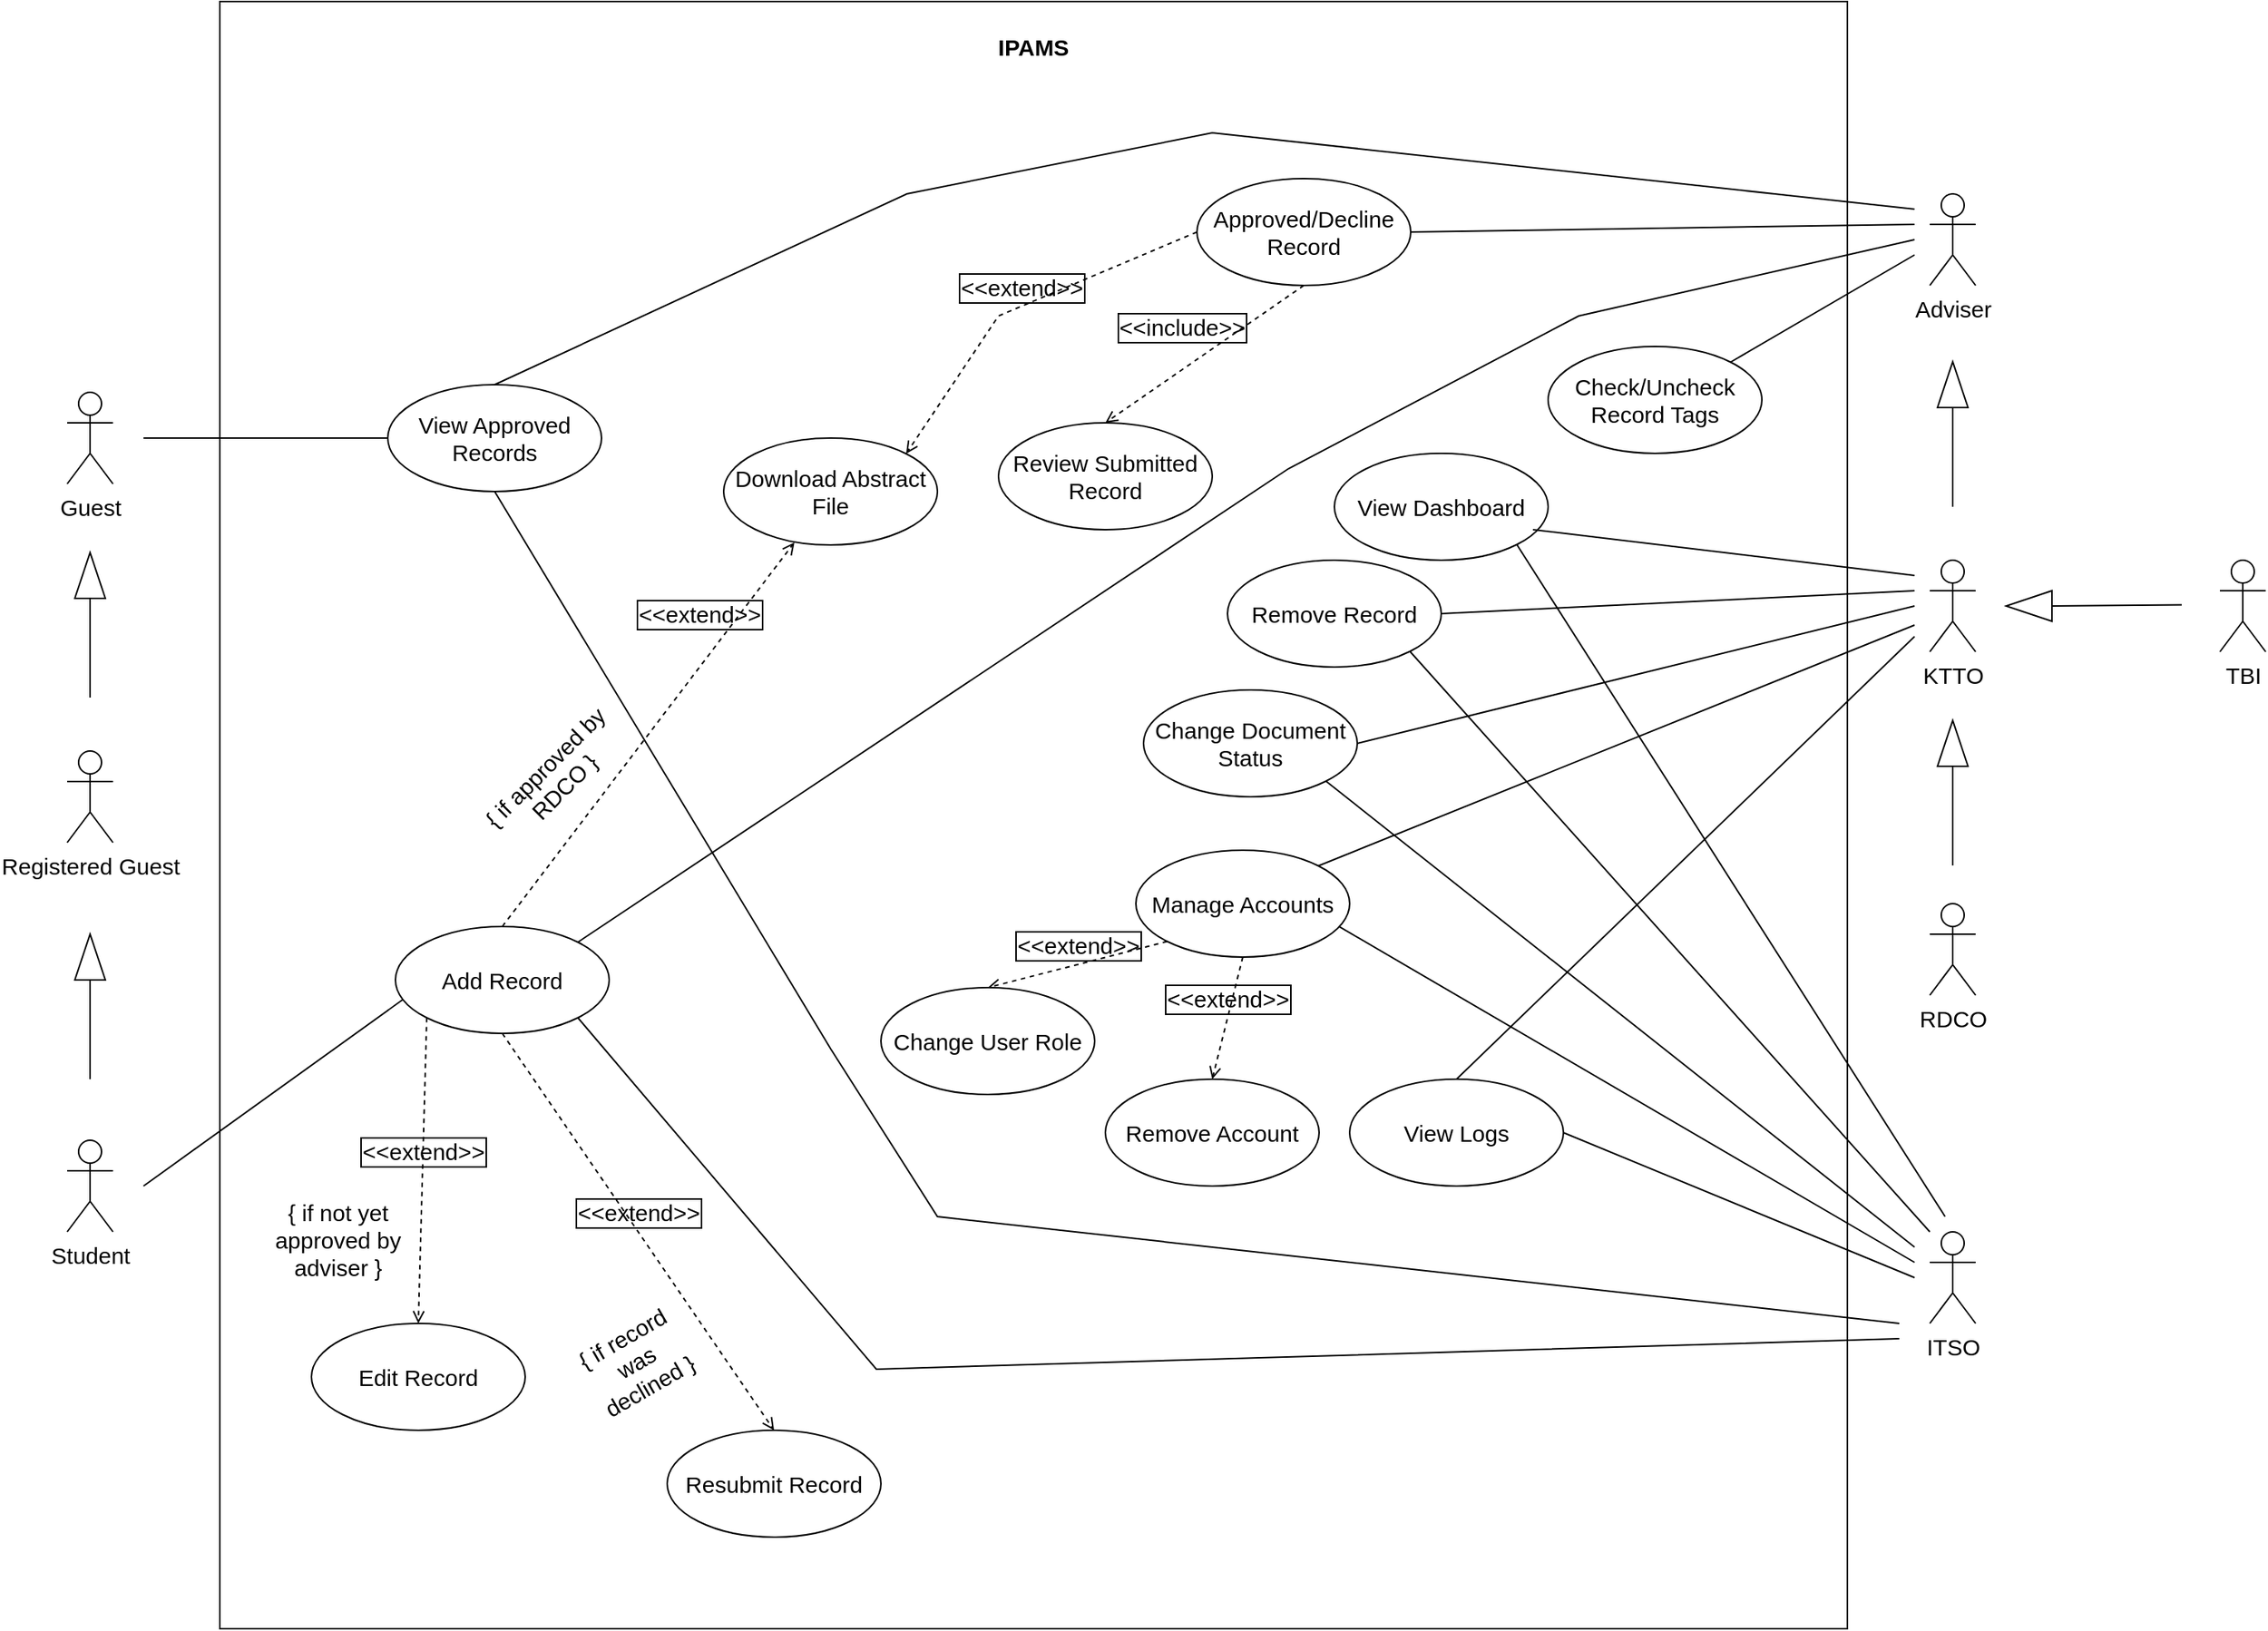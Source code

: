 <mxfile version="16.6.8" type="github">
  <diagram id="wcthhbRkcaCc9vDPoBOK" name="Page-1">
    <mxGraphModel dx="1447" dy="750" grid="1" gridSize="10" guides="1" tooltips="1" connect="1" arrows="1" fold="1" page="1" pageScale="1" pageWidth="850" pageHeight="1100" math="0" shadow="0">
      <root>
        <mxCell id="0" />
        <mxCell id="1" parent="0" />
        <mxCell id="ioiu4KagPV8kMkHG_SKO-1" value="" style="whiteSpace=wrap;html=1;aspect=fixed;" parent="1" vertex="1">
          <mxGeometry x="390" y="34" width="1066" height="1066" as="geometry" />
        </mxCell>
        <mxCell id="ioiu4KagPV8kMkHG_SKO-3" value="Guest" style="shape=umlActor;verticalLabelPosition=bottom;verticalAlign=top;html=1;fontSize=15;" parent="1" vertex="1">
          <mxGeometry x="290" y="290" width="30" height="60" as="geometry" />
        </mxCell>
        <mxCell id="ioiu4KagPV8kMkHG_SKO-4" value="IPAMS" style="text;align=center;fontStyle=1;verticalAlign=middle;spacingLeft=3;spacingRight=3;strokeColor=none;rotatable=0;points=[[0,0.5],[1,0.5]];portConstraint=eastwest;fontSize=15;" parent="1" vertex="1">
          <mxGeometry x="883" y="50" width="80" height="26" as="geometry" />
        </mxCell>
        <mxCell id="ioiu4KagPV8kMkHG_SKO-6" value="Registered Guest" style="shape=umlActor;verticalLabelPosition=bottom;verticalAlign=top;html=1;fontSize=15;" parent="1" vertex="1">
          <mxGeometry x="290" y="525" width="30" height="60" as="geometry" />
        </mxCell>
        <mxCell id="ioiu4KagPV8kMkHG_SKO-7" value="Student" style="shape=umlActor;verticalLabelPosition=bottom;verticalAlign=top;html=1;fontSize=15;" parent="1" vertex="1">
          <mxGeometry x="290" y="780" width="30" height="60" as="geometry" />
        </mxCell>
        <mxCell id="ioiu4KagPV8kMkHG_SKO-8" value="KTTO" style="shape=umlActor;verticalLabelPosition=bottom;verticalAlign=top;html=1;fontSize=15;" parent="1" vertex="1">
          <mxGeometry x="1510" y="400" width="30" height="60" as="geometry" />
        </mxCell>
        <mxCell id="ioiu4KagPV8kMkHG_SKO-12" value="RDCO" style="shape=umlActor;verticalLabelPosition=bottom;verticalAlign=top;html=1;fontSize=15;" parent="1" vertex="1">
          <mxGeometry x="1510" y="625" width="30" height="60" as="geometry" />
        </mxCell>
        <mxCell id="ioiu4KagPV8kMkHG_SKO-18" value="Adviser" style="shape=umlActor;verticalLabelPosition=bottom;verticalAlign=top;html=1;fontSize=15;" parent="1" vertex="1">
          <mxGeometry x="1510" y="160" width="30" height="60" as="geometry" />
        </mxCell>
        <mxCell id="JJTdI-dGNaC50hc8QYsU-1" value="" style="endArrow=none;html=1;rounded=0;startArrow=none;" edge="1" parent="1" source="JJTdI-dGNaC50hc8QYsU-2">
          <mxGeometry width="50" height="50" relative="1" as="geometry">
            <mxPoint x="340" y="320" as="sourcePoint" />
            <mxPoint x="580" y="320" as="targetPoint" />
          </mxGeometry>
        </mxCell>
        <mxCell id="JJTdI-dGNaC50hc8QYsU-7" value="" style="endArrow=none;html=1;rounded=0;entryX=0.033;entryY=0.686;entryDx=0;entryDy=0;entryPerimeter=0;" edge="1" parent="1" target="JJTdI-dGNaC50hc8QYsU-8">
          <mxGeometry width="50" height="50" relative="1" as="geometry">
            <mxPoint x="340" y="810" as="sourcePoint" />
            <mxPoint x="580" y="810" as="targetPoint" />
          </mxGeometry>
        </mxCell>
        <mxCell id="JJTdI-dGNaC50hc8QYsU-8" value="&lt;font style=&quot;font-size: 15px&quot;&gt;Add Record&lt;/font&gt;" style="ellipse;whiteSpace=wrap;html=1;" vertex="1" parent="1">
          <mxGeometry x="505" y="640" width="140" height="70" as="geometry" />
        </mxCell>
        <mxCell id="JJTdI-dGNaC50hc8QYsU-27" value="" style="triangle;whiteSpace=wrap;html=1;fontSize=15;rotation=-90;" vertex="1" parent="1">
          <mxGeometry x="290" y="400" width="30" height="20" as="geometry" />
        </mxCell>
        <mxCell id="JJTdI-dGNaC50hc8QYsU-28" value="" style="endArrow=none;html=1;rounded=0;labelBorderColor=default;fontSize=15;entryX=0;entryY=0.5;entryDx=0;entryDy=0;" edge="1" parent="1" target="JJTdI-dGNaC50hc8QYsU-27">
          <mxGeometry width="50" height="50" relative="1" as="geometry">
            <mxPoint x="305" y="490" as="sourcePoint" />
            <mxPoint x="360" y="450" as="targetPoint" />
          </mxGeometry>
        </mxCell>
        <mxCell id="JJTdI-dGNaC50hc8QYsU-56" value="&lt;font style=&quot;font-size: 15px&quot;&gt;Approved/Decline Record&lt;/font&gt;" style="ellipse;whiteSpace=wrap;html=1;" vertex="1" parent="1">
          <mxGeometry x="1030" y="150" width="140" height="70" as="geometry" />
        </mxCell>
        <mxCell id="JJTdI-dGNaC50hc8QYsU-57" value="" style="endArrow=none;html=1;rounded=0;labelBorderColor=default;fontSize=15;exitX=1;exitY=0.5;exitDx=0;exitDy=0;" edge="1" parent="1" source="JJTdI-dGNaC50hc8QYsU-56">
          <mxGeometry width="50" height="50" relative="1" as="geometry">
            <mxPoint x="1290" y="240" as="sourcePoint" />
            <mxPoint x="1500" y="180" as="targetPoint" />
          </mxGeometry>
        </mxCell>
        <mxCell id="JJTdI-dGNaC50hc8QYsU-59" value="&lt;font style=&quot;font-size: 15px&quot;&gt;Download Abstract File&lt;/font&gt;" style="ellipse;whiteSpace=wrap;html=1;" vertex="1" parent="1">
          <mxGeometry x="720" y="320" width="140" height="70" as="geometry" />
        </mxCell>
        <mxCell id="JJTdI-dGNaC50hc8QYsU-60" value="&amp;lt;&amp;lt;extend&amp;gt;&amp;gt;" style="html=1;verticalAlign=bottom;labelBackgroundColor=none;endArrow=open;endFill=0;dashed=1;rounded=0;labelBorderColor=default;fontSize=15;exitX=0;exitY=0.5;exitDx=0;exitDy=0;entryX=1;entryY=0;entryDx=0;entryDy=0;" edge="1" parent="1" source="JJTdI-dGNaC50hc8QYsU-56" target="JJTdI-dGNaC50hc8QYsU-59">
          <mxGeometry width="160" relative="1" as="geometry">
            <mxPoint x="970" y="400" as="sourcePoint" />
            <mxPoint x="1130" y="400" as="targetPoint" />
            <Array as="points">
              <mxPoint x="900" y="240" />
            </Array>
          </mxGeometry>
        </mxCell>
        <mxCell id="JJTdI-dGNaC50hc8QYsU-61" value="&lt;span style=&quot;font-size: 15px&quot;&gt;Check/Uncheck Record Tags&lt;/span&gt;" style="ellipse;whiteSpace=wrap;html=1;" vertex="1" parent="1">
          <mxGeometry x="1260" y="260" width="140" height="70" as="geometry" />
        </mxCell>
        <mxCell id="JJTdI-dGNaC50hc8QYsU-62" value="" style="endArrow=none;html=1;rounded=0;labelBorderColor=default;fontSize=15;exitX=1;exitY=0;exitDx=0;exitDy=0;" edge="1" parent="1" source="JJTdI-dGNaC50hc8QYsU-61">
          <mxGeometry width="50" height="50" relative="1" as="geometry">
            <mxPoint x="1310" y="345" as="sourcePoint" />
            <mxPoint x="1500" y="200" as="targetPoint" />
          </mxGeometry>
        </mxCell>
        <mxCell id="JJTdI-dGNaC50hc8QYsU-65" value="&lt;font style=&quot;font-size: 15px&quot;&gt;Edit Record&lt;/font&gt;" style="ellipse;whiteSpace=wrap;html=1;" vertex="1" parent="1">
          <mxGeometry x="450" y="900" width="140" height="70" as="geometry" />
        </mxCell>
        <mxCell id="JJTdI-dGNaC50hc8QYsU-66" value="&amp;lt;&amp;lt;extend&amp;gt;&amp;gt;" style="html=1;verticalAlign=bottom;labelBackgroundColor=none;endArrow=open;endFill=0;dashed=1;rounded=0;labelBorderColor=default;fontSize=15;exitX=0;exitY=1;exitDx=0;exitDy=0;entryX=0.5;entryY=0;entryDx=0;entryDy=0;" edge="1" parent="1" target="JJTdI-dGNaC50hc8QYsU-65" source="JJTdI-dGNaC50hc8QYsU-8">
          <mxGeometry width="160" relative="1" as="geometry">
            <mxPoint x="929.995" y="845.002" as="sourcePoint" />
            <mxPoint x="990" y="1025.51" as="targetPoint" />
          </mxGeometry>
        </mxCell>
        <mxCell id="JJTdI-dGNaC50hc8QYsU-67" value="{ if not yet approved by adviser }" style="text;html=1;strokeColor=none;fillColor=none;align=center;verticalAlign=middle;whiteSpace=wrap;rounded=0;fontSize=15;" vertex="1" parent="1">
          <mxGeometry x="410" y="800" width="115" height="90" as="geometry" />
        </mxCell>
        <mxCell id="JJTdI-dGNaC50hc8QYsU-70" value="&amp;lt;&amp;lt;extend&amp;gt;&amp;gt;" style="html=1;verticalAlign=bottom;labelBackgroundColor=none;endArrow=open;endFill=0;dashed=1;rounded=0;labelBorderColor=default;fontSize=15;exitX=0.5;exitY=0;exitDx=0;exitDy=0;entryX=0.331;entryY=0.976;entryDx=0;entryDy=0;entryPerimeter=0;" edge="1" parent="1" source="JJTdI-dGNaC50hc8QYsU-8" target="JJTdI-dGNaC50hc8QYsU-59">
          <mxGeometry x="0.462" y="13" width="160" relative="1" as="geometry">
            <mxPoint x="620" y="660" as="sourcePoint" />
            <mxPoint x="780" y="660" as="targetPoint" />
            <mxPoint as="offset" />
          </mxGeometry>
        </mxCell>
        <mxCell id="JJTdI-dGNaC50hc8QYsU-71" value="{ if approved by RDCO }" style="text;html=1;strokeColor=none;fillColor=none;align=center;verticalAlign=middle;whiteSpace=wrap;rounded=0;fontSize=15;rotation=-45;" vertex="1" parent="1">
          <mxGeometry x="532.76" y="496.73" width="151.79" height="90" as="geometry" />
        </mxCell>
        <mxCell id="JJTdI-dGNaC50hc8QYsU-72" value="&amp;lt;&amp;lt;include&amp;gt;&amp;gt;" style="html=1;verticalAlign=bottom;labelBackgroundColor=none;endArrow=open;endFill=0;dashed=1;rounded=0;labelBorderColor=default;fontSize=15;entryX=0.5;entryY=0;entryDx=0;entryDy=0;exitX=0.5;exitY=1;exitDx=0;exitDy=0;" edge="1" parent="1" source="JJTdI-dGNaC50hc8QYsU-56" target="JJTdI-dGNaC50hc8QYsU-73">
          <mxGeometry x="0.12" y="-13" width="160" relative="1" as="geometry">
            <mxPoint x="800" y="290" as="sourcePoint" />
            <mxPoint x="960" y="290" as="targetPoint" />
            <mxPoint as="offset" />
          </mxGeometry>
        </mxCell>
        <mxCell id="JJTdI-dGNaC50hc8QYsU-73" value="&lt;font style=&quot;font-size: 15px&quot;&gt;Review Submitted Record&lt;/font&gt;" style="ellipse;whiteSpace=wrap;html=1;" vertex="1" parent="1">
          <mxGeometry x="900" y="310" width="140" height="70" as="geometry" />
        </mxCell>
        <mxCell id="JJTdI-dGNaC50hc8QYsU-76" value="View Dashboard" style="ellipse;whiteSpace=wrap;html=1;fontSize=15;" vertex="1" parent="1">
          <mxGeometry x="1120" y="330" width="140" height="70" as="geometry" />
        </mxCell>
        <mxCell id="JJTdI-dGNaC50hc8QYsU-79" value="" style="endArrow=none;html=1;rounded=0;labelBorderColor=default;fontSize=15;exitX=0.929;exitY=0.714;exitDx=0;exitDy=0;exitPerimeter=0;" edge="1" parent="1" source="JJTdI-dGNaC50hc8QYsU-76">
          <mxGeometry width="50" height="50" relative="1" as="geometry">
            <mxPoint x="1189.995" y="525.508" as="sourcePoint" />
            <mxPoint x="1500" y="410" as="targetPoint" />
          </mxGeometry>
        </mxCell>
        <mxCell id="JJTdI-dGNaC50hc8QYsU-80" value="" style="endArrow=none;html=1;rounded=0;labelBorderColor=default;fontSize=15;exitX=1;exitY=0.5;exitDx=0;exitDy=0;" edge="1" parent="1" source="JJTdI-dGNaC50hc8QYsU-81">
          <mxGeometry width="50" height="50" relative="1" as="geometry">
            <mxPoint x="1250" y="455" as="sourcePoint" />
            <mxPoint x="1500" y="420" as="targetPoint" />
          </mxGeometry>
        </mxCell>
        <mxCell id="JJTdI-dGNaC50hc8QYsU-81" value="&lt;font style=&quot;font-size: 15px&quot;&gt;Remove Record&lt;/font&gt;" style="ellipse;whiteSpace=wrap;html=1;" vertex="1" parent="1">
          <mxGeometry x="1050" y="400" width="140" height="70" as="geometry" />
        </mxCell>
        <mxCell id="JJTdI-dGNaC50hc8QYsU-85" value="" style="endArrow=none;html=1;rounded=0;labelBorderColor=default;fontSize=15;exitX=1;exitY=0.5;exitDx=0;exitDy=0;" edge="1" parent="1" source="JJTdI-dGNaC50hc8QYsU-86">
          <mxGeometry width="50" height="50" relative="1" as="geometry">
            <mxPoint x="1160" y="535" as="sourcePoint" />
            <mxPoint x="1500" y="430" as="targetPoint" />
          </mxGeometry>
        </mxCell>
        <mxCell id="JJTdI-dGNaC50hc8QYsU-86" value="&lt;font style=&quot;font-size: 15px&quot;&gt;Change Document Status&lt;/font&gt;" style="ellipse;whiteSpace=wrap;html=1;" vertex="1" parent="1">
          <mxGeometry x="995" y="485" width="140" height="70" as="geometry" />
        </mxCell>
        <mxCell id="JJTdI-dGNaC50hc8QYsU-87" value="&lt;span style=&quot;font-size: 15px&quot;&gt;Manage Accounts&lt;/span&gt;" style="ellipse;whiteSpace=wrap;html=1;" vertex="1" parent="1">
          <mxGeometry x="990" y="590" width="140" height="70" as="geometry" />
        </mxCell>
        <mxCell id="JJTdI-dGNaC50hc8QYsU-88" value="" style="endArrow=none;html=1;rounded=0;labelBorderColor=default;fontSize=15;exitX=1;exitY=0;exitDx=0;exitDy=0;" edge="1" parent="1" source="JJTdI-dGNaC50hc8QYsU-87">
          <mxGeometry width="50" height="50" relative="1" as="geometry">
            <mxPoint x="1100" y="487.5" as="sourcePoint" />
            <mxPoint x="1500" y="442.5" as="targetPoint" />
          </mxGeometry>
        </mxCell>
        <mxCell id="JJTdI-dGNaC50hc8QYsU-90" value="&amp;lt;&amp;lt;extend&amp;gt;&amp;gt;" style="html=1;verticalAlign=bottom;labelBackgroundColor=none;endArrow=open;endFill=0;dashed=1;rounded=0;labelBorderColor=default;fontSize=15;entryX=0.5;entryY=0;entryDx=0;entryDy=0;exitX=0;exitY=1;exitDx=0;exitDy=0;" edge="1" parent="1" source="JJTdI-dGNaC50hc8QYsU-87" target="JJTdI-dGNaC50hc8QYsU-91">
          <mxGeometry width="160" relative="1" as="geometry">
            <mxPoint x="1210.005" y="559.492" as="sourcePoint" />
            <mxPoint x="1000.01" y="670.0" as="targetPoint" />
          </mxGeometry>
        </mxCell>
        <mxCell id="JJTdI-dGNaC50hc8QYsU-91" value="&lt;font style=&quot;font-size: 15px&quot;&gt;Change User Role&lt;/font&gt;" style="ellipse;whiteSpace=wrap;html=1;" vertex="1" parent="1">
          <mxGeometry x="823" y="680" width="140" height="70" as="geometry" />
        </mxCell>
        <mxCell id="JJTdI-dGNaC50hc8QYsU-94" value="&amp;lt;&amp;lt;extend&amp;gt;&amp;gt;" style="html=1;verticalAlign=bottom;labelBackgroundColor=none;endArrow=open;endFill=0;dashed=1;rounded=0;labelBorderColor=default;fontSize=15;entryX=0.5;entryY=0;entryDx=0;entryDy=0;exitX=0.5;exitY=1;exitDx=0;exitDy=0;" edge="1" parent="1" target="JJTdI-dGNaC50hc8QYsU-95" source="JJTdI-dGNaC50hc8QYsU-87">
          <mxGeometry width="160" relative="1" as="geometry">
            <mxPoint x="1320.834" y="593.919" as="sourcePoint" />
            <mxPoint x="1200.01" y="711.09" as="targetPoint" />
          </mxGeometry>
        </mxCell>
        <mxCell id="JJTdI-dGNaC50hc8QYsU-95" value="&lt;font style=&quot;font-size: 15px&quot;&gt;Remove Account&lt;/font&gt;" style="ellipse;whiteSpace=wrap;html=1;" vertex="1" parent="1">
          <mxGeometry x="970" y="740" width="140" height="70" as="geometry" />
        </mxCell>
        <mxCell id="JJTdI-dGNaC50hc8QYsU-97" value="&lt;span style=&quot;font-size: 15px&quot;&gt;View Logs&lt;/span&gt;" style="ellipse;whiteSpace=wrap;html=1;" vertex="1" parent="1">
          <mxGeometry x="1130" y="740" width="140" height="70" as="geometry" />
        </mxCell>
        <mxCell id="JJTdI-dGNaC50hc8QYsU-98" value="" style="endArrow=none;html=1;rounded=0;labelBorderColor=default;fontSize=15;exitX=0.5;exitY=0;exitDx=0;exitDy=0;" edge="1" parent="1" source="JJTdI-dGNaC50hc8QYsU-97">
          <mxGeometry width="50" height="50" relative="1" as="geometry">
            <mxPoint x="1250" y="525" as="sourcePoint" />
            <mxPoint x="1500" y="450" as="targetPoint" />
          </mxGeometry>
        </mxCell>
        <mxCell id="JJTdI-dGNaC50hc8QYsU-99" value="" style="triangle;whiteSpace=wrap;html=1;fontSize=15;rotation=-90;" vertex="1" parent="1">
          <mxGeometry x="290" y="650" width="30" height="20" as="geometry" />
        </mxCell>
        <mxCell id="JJTdI-dGNaC50hc8QYsU-100" value="" style="endArrow=none;html=1;rounded=0;labelBorderColor=default;fontSize=15;entryX=0;entryY=0.5;entryDx=0;entryDy=0;" edge="1" parent="1" target="JJTdI-dGNaC50hc8QYsU-99">
          <mxGeometry width="50" height="50" relative="1" as="geometry">
            <mxPoint x="305" y="740" as="sourcePoint" />
            <mxPoint x="360" y="700" as="targetPoint" />
          </mxGeometry>
        </mxCell>
        <mxCell id="JJTdI-dGNaC50hc8QYsU-101" value="" style="triangle;whiteSpace=wrap;html=1;fontSize=15;rotation=-90;" vertex="1" parent="1">
          <mxGeometry x="1510" y="275" width="30" height="20" as="geometry" />
        </mxCell>
        <mxCell id="JJTdI-dGNaC50hc8QYsU-102" value="" style="endArrow=none;html=1;rounded=0;labelBorderColor=default;fontSize=15;entryX=0;entryY=0.5;entryDx=0;entryDy=0;" edge="1" parent="1" target="JJTdI-dGNaC50hc8QYsU-101">
          <mxGeometry width="50" height="50" relative="1" as="geometry">
            <mxPoint x="1525" y="365" as="sourcePoint" />
            <mxPoint x="1580" y="325" as="targetPoint" />
          </mxGeometry>
        </mxCell>
        <mxCell id="JJTdI-dGNaC50hc8QYsU-103" value="" style="triangle;whiteSpace=wrap;html=1;fontSize=15;rotation=-90;" vertex="1" parent="1">
          <mxGeometry x="1510" y="510" width="30" height="20" as="geometry" />
        </mxCell>
        <mxCell id="JJTdI-dGNaC50hc8QYsU-104" value="" style="endArrow=none;html=1;rounded=0;labelBorderColor=default;fontSize=15;entryX=0;entryY=0.5;entryDx=0;entryDy=0;" edge="1" parent="1" target="JJTdI-dGNaC50hc8QYsU-103">
          <mxGeometry width="50" height="50" relative="1" as="geometry">
            <mxPoint x="1525" y="600.0" as="sourcePoint" />
            <mxPoint x="1580" y="560" as="targetPoint" />
          </mxGeometry>
        </mxCell>
        <mxCell id="JJTdI-dGNaC50hc8QYsU-111" value="TBI" style="shape=umlActor;verticalLabelPosition=bottom;verticalAlign=top;html=1;fontSize=15;" vertex="1" parent="1">
          <mxGeometry x="1700" y="400" width="30" height="60" as="geometry" />
        </mxCell>
        <mxCell id="JJTdI-dGNaC50hc8QYsU-113" value="" style="endArrow=none;html=1;rounded=0;labelBorderColor=default;fontSize=15;exitX=0;exitY=0.5;exitDx=0;exitDy=0;" edge="1" parent="1" source="JJTdI-dGNaC50hc8QYsU-119">
          <mxGeometry width="50" height="50" relative="1" as="geometry">
            <mxPoint x="1610" y="429.29" as="sourcePoint" />
            <mxPoint x="1675" y="429.29" as="targetPoint" />
          </mxGeometry>
        </mxCell>
        <mxCell id="JJTdI-dGNaC50hc8QYsU-119" value="" style="triangle;whiteSpace=wrap;html=1;fontSize=15;rotation=-180;" vertex="1" parent="1">
          <mxGeometry x="1560" y="420" width="30" height="20" as="geometry" />
        </mxCell>
        <mxCell id="JJTdI-dGNaC50hc8QYsU-122" value="" style="endArrow=none;html=1;rounded=0;labelBorderColor=default;fontSize=15;exitX=1;exitY=0;exitDx=0;exitDy=0;" edge="1" parent="1" source="JJTdI-dGNaC50hc8QYsU-8">
          <mxGeometry width="50" height="50" relative="1" as="geometry">
            <mxPoint x="1349.995" y="246.508" as="sourcePoint" />
            <mxPoint x="1500" y="190" as="targetPoint" />
            <Array as="points">
              <mxPoint x="1090" y="340" />
              <mxPoint x="1280" y="240" />
            </Array>
          </mxGeometry>
        </mxCell>
        <mxCell id="JJTdI-dGNaC50hc8QYsU-125" value="" style="endArrow=none;html=1;rounded=0;exitX=0.5;exitY=0;exitDx=0;exitDy=0;" edge="1" parent="1" source="JJTdI-dGNaC50hc8QYsU-2">
          <mxGeometry width="50" height="50" relative="1" as="geometry">
            <mxPoint x="660" y="280" as="sourcePoint" />
            <mxPoint x="1500" y="170" as="targetPoint" />
            <Array as="points">
              <mxPoint x="840" y="160" />
              <mxPoint x="1040" y="120" />
            </Array>
          </mxGeometry>
        </mxCell>
        <mxCell id="JJTdI-dGNaC50hc8QYsU-126" value="ITSO" style="shape=umlActor;verticalLabelPosition=bottom;verticalAlign=top;html=1;fontSize=15;" vertex="1" parent="1">
          <mxGeometry x="1510" y="840" width="30" height="60" as="geometry" />
        </mxCell>
        <mxCell id="JJTdI-dGNaC50hc8QYsU-127" value="" style="endArrow=none;html=1;rounded=0;labelBorderColor=default;fontSize=15;exitX=1;exitY=0.5;exitDx=0;exitDy=0;" edge="1" parent="1" source="JJTdI-dGNaC50hc8QYsU-97">
          <mxGeometry width="50" height="50" relative="1" as="geometry">
            <mxPoint x="1340" y="610" as="sourcePoint" />
            <mxPoint x="1500" y="870" as="targetPoint" />
          </mxGeometry>
        </mxCell>
        <mxCell id="JJTdI-dGNaC50hc8QYsU-128" value="" style="endArrow=none;html=1;rounded=0;labelBorderColor=default;fontSize=15;exitX=0.95;exitY=0.714;exitDx=0;exitDy=0;exitPerimeter=0;" edge="1" parent="1" source="JJTdI-dGNaC50hc8QYsU-87">
          <mxGeometry width="50" height="50" relative="1" as="geometry">
            <mxPoint x="1239.497" y="809.749" as="sourcePoint" />
            <mxPoint x="1500" y="860" as="targetPoint" />
          </mxGeometry>
        </mxCell>
        <mxCell id="JJTdI-dGNaC50hc8QYsU-129" value="" style="endArrow=none;html=1;rounded=0;labelBorderColor=default;fontSize=15;exitX=1;exitY=1;exitDx=0;exitDy=0;" edge="1" parent="1" source="JJTdI-dGNaC50hc8QYsU-86">
          <mxGeometry width="50" height="50" relative="1" as="geometry">
            <mxPoint x="1139.497" y="659.749" as="sourcePoint" />
            <mxPoint x="1500" y="850" as="targetPoint" />
          </mxGeometry>
        </mxCell>
        <mxCell id="JJTdI-dGNaC50hc8QYsU-130" value="" style="endArrow=none;html=1;rounded=0;labelBorderColor=default;fontSize=15;exitX=1;exitY=1;exitDx=0;exitDy=0;" edge="1" parent="1" source="JJTdI-dGNaC50hc8QYsU-81">
          <mxGeometry width="50" height="50" relative="1" as="geometry">
            <mxPoint x="1124.497" y="554.749" as="sourcePoint" />
            <mxPoint x="1510" y="840" as="targetPoint" />
          </mxGeometry>
        </mxCell>
        <mxCell id="JJTdI-dGNaC50hc8QYsU-131" value="" style="endArrow=none;html=1;rounded=0;labelBorderColor=default;fontSize=15;exitX=1;exitY=1;exitDx=0;exitDy=0;" edge="1" parent="1" source="JJTdI-dGNaC50hc8QYsU-76">
          <mxGeometry width="50" height="50" relative="1" as="geometry">
            <mxPoint x="1179.497" y="469.749" as="sourcePoint" />
            <mxPoint x="1520" y="830" as="targetPoint" />
          </mxGeometry>
        </mxCell>
        <mxCell id="JJTdI-dGNaC50hc8QYsU-132" value="" style="endArrow=none;html=1;rounded=0;labelBorderColor=default;fontSize=15;exitX=1;exitY=1;exitDx=0;exitDy=0;" edge="1" parent="1" source="JJTdI-dGNaC50hc8QYsU-8">
          <mxGeometry width="50" height="50" relative="1" as="geometry">
            <mxPoint x="679.997" y="709.999" as="sourcePoint" />
            <mxPoint x="1490" y="910" as="targetPoint" />
            <Array as="points">
              <mxPoint x="820" y="930" />
            </Array>
          </mxGeometry>
        </mxCell>
        <mxCell id="JJTdI-dGNaC50hc8QYsU-133" value="" style="endArrow=none;html=1;rounded=0;labelBorderColor=default;fontSize=15;exitX=0.5;exitY=1;exitDx=0;exitDy=0;" edge="1" parent="1" source="JJTdI-dGNaC50hc8QYsU-2">
          <mxGeometry width="50" height="50" relative="1" as="geometry">
            <mxPoint x="1239.497" y="809.749" as="sourcePoint" />
            <mxPoint x="1490" y="900" as="targetPoint" />
            <Array as="points">
              <mxPoint x="790" y="720" />
              <mxPoint x="860" y="830" />
            </Array>
          </mxGeometry>
        </mxCell>
        <mxCell id="JJTdI-dGNaC50hc8QYsU-2" value="&lt;font style=&quot;font-size: 15px&quot;&gt;View Approved Records&lt;/font&gt;" style="ellipse;whiteSpace=wrap;html=1;" vertex="1" parent="1">
          <mxGeometry x="500" y="285" width="140" height="70" as="geometry" />
        </mxCell>
        <mxCell id="JJTdI-dGNaC50hc8QYsU-135" value="" style="endArrow=none;html=1;rounded=0;" edge="1" parent="1" target="JJTdI-dGNaC50hc8QYsU-2">
          <mxGeometry width="50" height="50" relative="1" as="geometry">
            <mxPoint x="340.0" y="320" as="sourcePoint" />
            <mxPoint x="580.0" y="320" as="targetPoint" />
          </mxGeometry>
        </mxCell>
        <mxCell id="JJTdI-dGNaC50hc8QYsU-138" value="&lt;font style=&quot;font-size: 15px&quot;&gt;Resubmit Record&lt;/font&gt;" style="ellipse;whiteSpace=wrap;html=1;" vertex="1" parent="1">
          <mxGeometry x="683" y="970" width="140" height="70" as="geometry" />
        </mxCell>
        <mxCell id="JJTdI-dGNaC50hc8QYsU-139" value="&amp;lt;&amp;lt;extend&amp;gt;&amp;gt;" style="html=1;verticalAlign=bottom;labelBackgroundColor=none;endArrow=open;endFill=0;dashed=1;rounded=0;labelBorderColor=default;fontSize=15;exitX=0.5;exitY=1;exitDx=0;exitDy=0;entryX=0.5;entryY=0;entryDx=0;entryDy=0;" edge="1" parent="1" target="JJTdI-dGNaC50hc8QYsU-138" source="JJTdI-dGNaC50hc8QYsU-8">
          <mxGeometry width="160" relative="1" as="geometry">
            <mxPoint x="610.0" y="720" as="sourcePoint" />
            <mxPoint x="1185" y="1095.51" as="targetPoint" />
          </mxGeometry>
        </mxCell>
        <mxCell id="JJTdI-dGNaC50hc8QYsU-140" value="{ if record was declined }" style="text;html=1;strokeColor=none;fillColor=none;align=center;verticalAlign=middle;whiteSpace=wrap;rounded=0;fontSize=15;rotation=-30;" vertex="1" parent="1">
          <mxGeometry x="620" y="870" width="85" height="110" as="geometry" />
        </mxCell>
      </root>
    </mxGraphModel>
  </diagram>
</mxfile>
